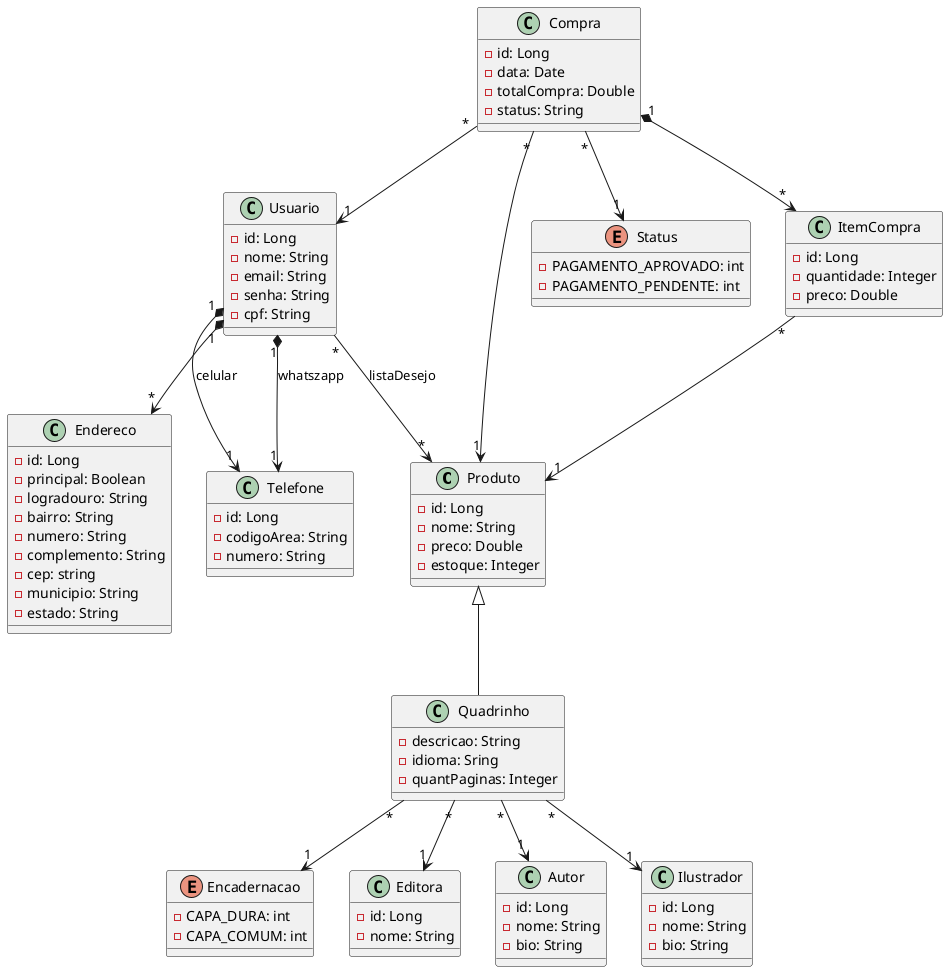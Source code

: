 @startuml

    class Produto{
        - id: Long
        - nome: String
        - preco: Double
        - estoque: Integer
    }

    class Quadrinho{
        - descricao: String
        - idioma: Sring
        - quantPaginas: Integer
    }

    enum Encadernacao{
        - CAPA_DURA: int
        - CAPA_COMUM: int
    }

    class Editora{
        - id: Long
        - nome: String  
        }

    class Autor{
        - id: Long
        - nome: String
        - bio: String
    }

    Class Ilustrador{
        - id: Long
        - nome: String
        - bio: String
    }

    class Usuario{
        - id: Long
        - nome: String
        - email: String
        - senha: String
        - cpf: String
    }
    Class Telefone{
        - id: Long
        - codigoArea: String
        - numero: String
    }
    class Compra{
        - id: Long
        - data: Date
        - totalCompra: Double
        - status: String
    }

    enum Status{
        - PAGAMENTO_APROVADO: int
        - PAGAMENTO_PENDENTE: int
    }


    class ItemCompra{
        - id: Long
        - quantidade: Integer
        - preco: Double
    }
    class Endereco{
        - id: Long
        - principal: Boolean
        - logradouro: String
        - bairro: String
        - numero: String
        - complemento: String
        - cep: string
        - municipio: String
        - estado: String
    }

    Quadrinho "*" --> "1" Encadernacao

    Usuario "*" --> "*" Produto: listaDesejo
    Usuario "1"*--> "1" Telefone: celular
    Usuario "1"*--> "1" Telefone: whatszapp
    Usuario "1" *--> "*" Endereco



    Compra "1" *--> "*"ItemCompra
    Compra "*" --> "1" Usuario
    Compra "*" --> "1" Produto
    Compra "*" --> "1" Status


    ItemCompra "*" --> "1" Produto

    Produto <|-- Quadrinho


    Quadrinho "*" --> "1" Autor
    Quadrinho "*" --> "1" Ilustrador
    Quadrinho "*" --> "1" Editora
    
@enduml